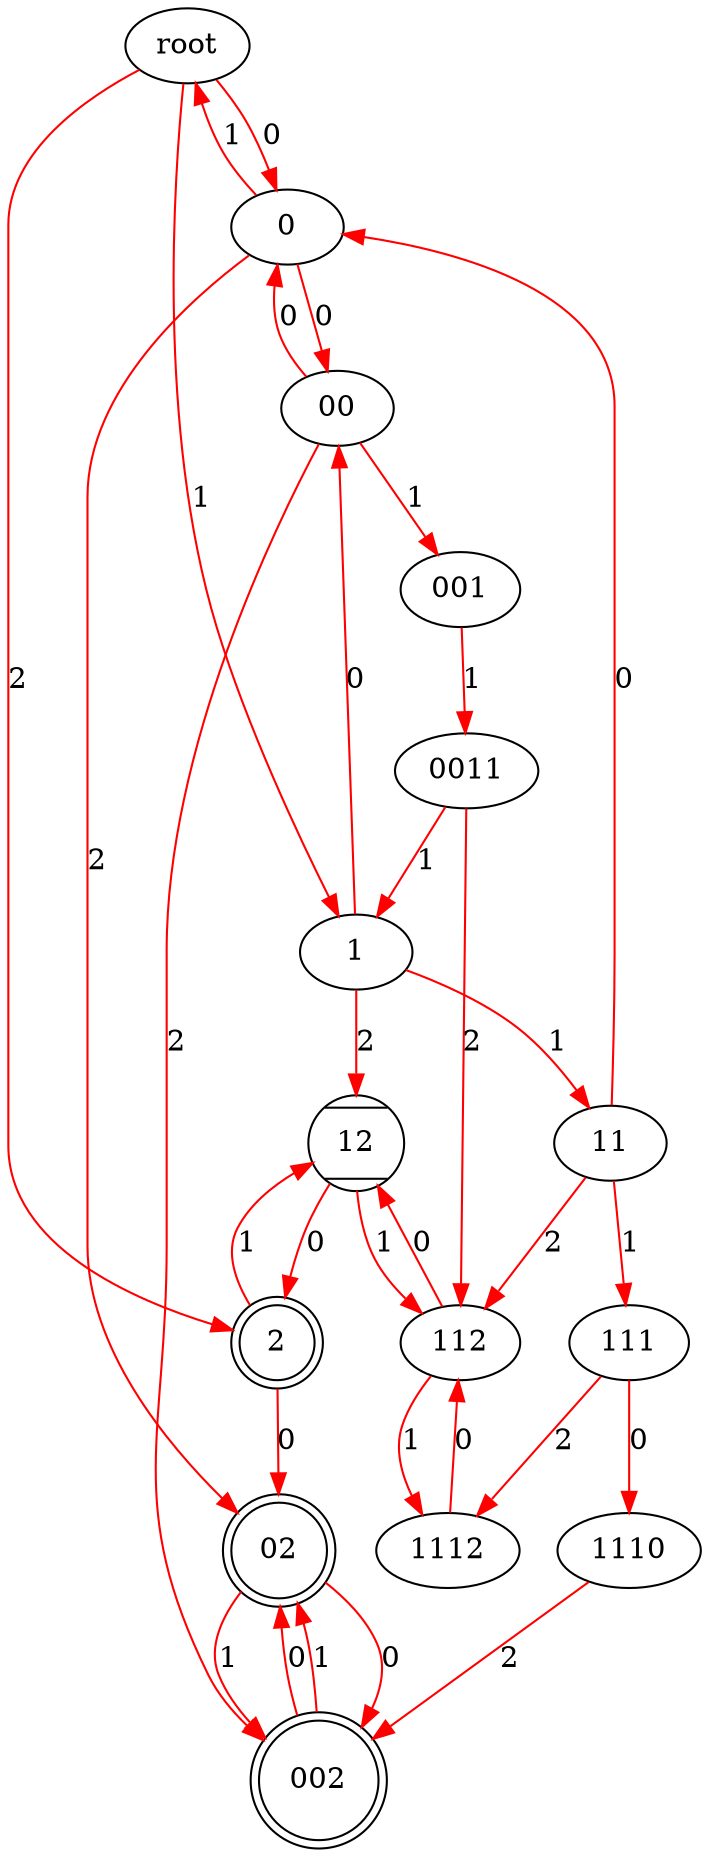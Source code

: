 digraph{ 
root 
0
root -> 0 [color = red, label = 0] 
1
root -> 1 [color = red, label = 1] 
2 [shape = doublecircle]
root -> 2 [color = red, label = 2] 
00
0 -> 00 [color = red, label = 0] 
0 -> root [color = red, label = 1] 
02 [shape = doublecircle]
0 -> 02 [color = red, label = 2] 
1 -> 00 [color = red, label = 0] 
11
1 -> 11 [color = red, label = 1] 
12 [shape = Mcircle]
1 -> 12 [color = red, label = 2] 
2 -> 02 [color = red, label = 0] 
2 -> 12 [color = red, label = 1] 
00 -> 0 [color = red, label = 0] 
001
00 -> 001 [color = red, label = 1] 
002 [shape = doublecircle]
00 -> 002 [color = red, label = 2] 
02 -> 002 [color = red, label = 0] 
02 -> 002 [color = red, label = 1] 
11 -> 0 [color = red, label = 0] 
111
11 -> 111 [color = red, label = 1] 
112
11 -> 112 [color = red, label = 2] 
12 -> 2 [color = red, label = 0] 
12 -> 112 [color = red, label = 1] 
0011
001 -> 0011 [color = red, label = 1] 
002 -> 02 [color = red, label = 0] 
002 -> 02 [color = red, label = 1] 
1110
111 -> 1110 [color = red, label = 0] 
1112
111 -> 1112 [color = red, label = 2] 
112 -> 12 [color = red, label = 0] 
112 -> 1112 [color = red, label = 1] 
0011 -> 1 [color = red, label = 1] 
0011 -> 112 [color = red, label = 2] 
1110 -> 002 [color = red, label = 2] 
1112 -> 112 [color = red, label = 0] 
} 
